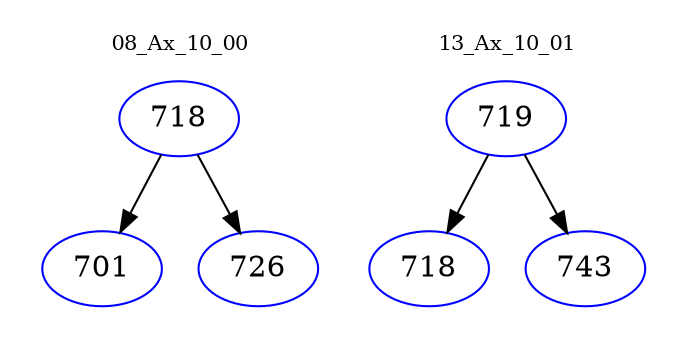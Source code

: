 digraph{
subgraph cluster_0 {
color = white
label = "08_Ax_10_00";
fontsize=10;
T0_718 [label="718", color="blue"]
T0_718 -> T0_701 [color="black"]
T0_701 [label="701", color="blue"]
T0_718 -> T0_726 [color="black"]
T0_726 [label="726", color="blue"]
}
subgraph cluster_1 {
color = white
label = "13_Ax_10_01";
fontsize=10;
T1_719 [label="719", color="blue"]
T1_719 -> T1_718 [color="black"]
T1_718 [label="718", color="blue"]
T1_719 -> T1_743 [color="black"]
T1_743 [label="743", color="blue"]
}
}
